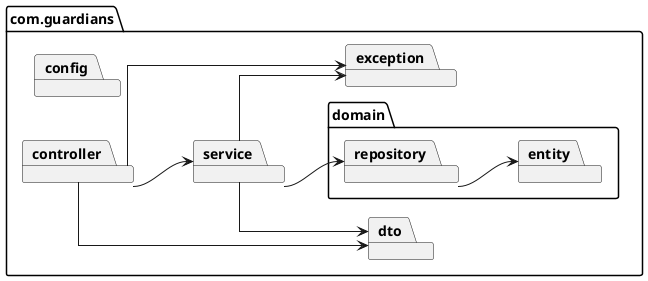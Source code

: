 @startuml
' 패키지 다이어그램
left to right direction
skinparam linetype ortho



package "com.guardians" {
    package config {

    }

    package controller {


    }

    package domain {
        package entity
        package repository

        repository --> entity


    }

    package service {
        service --> repository
    }


    package dto {

    }

    package exception {

    }

        controller --> dto
        controller --> service
        controller --> exception

        service --> dto

        service --> exception



}





@enduml
